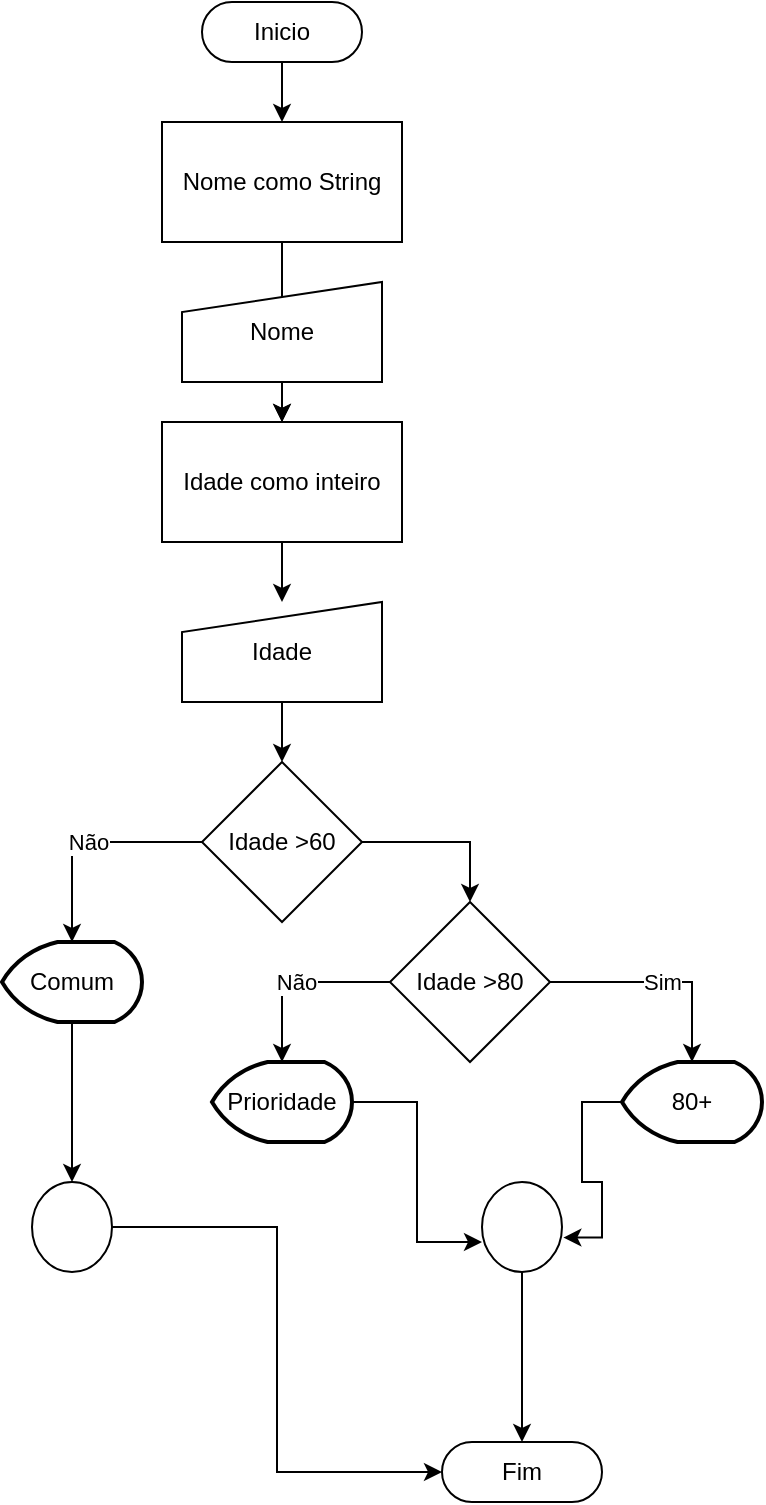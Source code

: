 <mxfile version="21.7.2" type="github">
  <diagram id="C5RBs43oDa-KdzZeNtuy" name="Page-1">
    <mxGraphModel dx="874" dy="452" grid="1" gridSize="10" guides="1" tooltips="1" connect="1" arrows="1" fold="1" page="1" pageScale="1" pageWidth="827" pageHeight="1169" math="0" shadow="0">
      <root>
        <mxCell id="WIyWlLk6GJQsqaUBKTNV-0" />
        <mxCell id="WIyWlLk6GJQsqaUBKTNV-1" parent="WIyWlLk6GJQsqaUBKTNV-0" />
        <mxCell id="uDZbCRR8bxzwmYcP82YN-36" value="" style="edgeStyle=orthogonalEdgeStyle;rounded=0;orthogonalLoop=1;jettySize=auto;html=1;" edge="1" parent="WIyWlLk6GJQsqaUBKTNV-1" source="uDZbCRR8bxzwmYcP82YN-34" target="uDZbCRR8bxzwmYcP82YN-35">
          <mxGeometry relative="1" as="geometry" />
        </mxCell>
        <mxCell id="uDZbCRR8bxzwmYcP82YN-34" value="Inicio" style="html=1;dashed=0;whiteSpace=wrap;shape=mxgraph.dfd.start" vertex="1" parent="WIyWlLk6GJQsqaUBKTNV-1">
          <mxGeometry x="320" y="10" width="80" height="30" as="geometry" />
        </mxCell>
        <mxCell id="uDZbCRR8bxzwmYcP82YN-68" value="" style="edgeStyle=orthogonalEdgeStyle;rounded=0;orthogonalLoop=1;jettySize=auto;html=1;" edge="1" parent="WIyWlLk6GJQsqaUBKTNV-1" source="uDZbCRR8bxzwmYcP82YN-35" target="uDZbCRR8bxzwmYcP82YN-38">
          <mxGeometry relative="1" as="geometry" />
        </mxCell>
        <mxCell id="uDZbCRR8bxzwmYcP82YN-35" value="Nome como String" style="whiteSpace=wrap;html=1;dashed=0;" vertex="1" parent="WIyWlLk6GJQsqaUBKTNV-1">
          <mxGeometry x="300" y="70" width="120" height="60" as="geometry" />
        </mxCell>
        <mxCell id="uDZbCRR8bxzwmYcP82YN-39" value="" style="edgeStyle=orthogonalEdgeStyle;rounded=0;orthogonalLoop=1;jettySize=auto;html=1;" edge="1" parent="WIyWlLk6GJQsqaUBKTNV-1" source="uDZbCRR8bxzwmYcP82YN-37" target="uDZbCRR8bxzwmYcP82YN-38">
          <mxGeometry relative="1" as="geometry" />
        </mxCell>
        <mxCell id="uDZbCRR8bxzwmYcP82YN-37" value="Nome" style="shape=manualInput;whiteSpace=wrap;html=1;dashed=0;size=15;" vertex="1" parent="WIyWlLk6GJQsqaUBKTNV-1">
          <mxGeometry x="310" y="150" width="100" height="50" as="geometry" />
        </mxCell>
        <mxCell id="uDZbCRR8bxzwmYcP82YN-42" value="" style="edgeStyle=orthogonalEdgeStyle;rounded=0;orthogonalLoop=1;jettySize=auto;html=1;" edge="1" parent="WIyWlLk6GJQsqaUBKTNV-1" source="uDZbCRR8bxzwmYcP82YN-38" target="uDZbCRR8bxzwmYcP82YN-40">
          <mxGeometry relative="1" as="geometry" />
        </mxCell>
        <mxCell id="uDZbCRR8bxzwmYcP82YN-38" value="Idade como inteiro" style="whiteSpace=wrap;html=1;dashed=0;" vertex="1" parent="WIyWlLk6GJQsqaUBKTNV-1">
          <mxGeometry x="300" y="220" width="120" height="60" as="geometry" />
        </mxCell>
        <mxCell id="uDZbCRR8bxzwmYcP82YN-44" value="" style="edgeStyle=orthogonalEdgeStyle;rounded=0;orthogonalLoop=1;jettySize=auto;html=1;" edge="1" parent="WIyWlLk6GJQsqaUBKTNV-1" source="uDZbCRR8bxzwmYcP82YN-40" target="uDZbCRR8bxzwmYcP82YN-43">
          <mxGeometry relative="1" as="geometry" />
        </mxCell>
        <mxCell id="uDZbCRR8bxzwmYcP82YN-40" value="Idade" style="shape=manualInput;whiteSpace=wrap;html=1;dashed=0;size=15;" vertex="1" parent="WIyWlLk6GJQsqaUBKTNV-1">
          <mxGeometry x="310" y="310" width="100" height="50" as="geometry" />
        </mxCell>
        <mxCell id="uDZbCRR8bxzwmYcP82YN-55" style="edgeStyle=orthogonalEdgeStyle;rounded=0;orthogonalLoop=1;jettySize=auto;html=1;entryX=0.5;entryY=0;entryDx=0;entryDy=0;" edge="1" parent="WIyWlLk6GJQsqaUBKTNV-1" source="uDZbCRR8bxzwmYcP82YN-43" target="uDZbCRR8bxzwmYcP82YN-54">
          <mxGeometry relative="1" as="geometry" />
        </mxCell>
        <mxCell id="uDZbCRR8bxzwmYcP82YN-62" value="Não" style="edgeStyle=orthogonalEdgeStyle;rounded=0;orthogonalLoop=1;jettySize=auto;html=1;entryX=0.5;entryY=0;entryDx=0;entryDy=0;entryPerimeter=0;" edge="1" parent="WIyWlLk6GJQsqaUBKTNV-1" source="uDZbCRR8bxzwmYcP82YN-43" target="uDZbCRR8bxzwmYcP82YN-57">
          <mxGeometry relative="1" as="geometry" />
        </mxCell>
        <mxCell id="uDZbCRR8bxzwmYcP82YN-43" value="Idade &amp;gt;60" style="rhombus;whiteSpace=wrap;html=1;dashed=0;" vertex="1" parent="WIyWlLk6GJQsqaUBKTNV-1">
          <mxGeometry x="320" y="390" width="80" height="80" as="geometry" />
        </mxCell>
        <mxCell id="uDZbCRR8bxzwmYcP82YN-60" value="Sim" style="edgeStyle=orthogonalEdgeStyle;rounded=0;orthogonalLoop=1;jettySize=auto;html=1;entryX=0.5;entryY=0;entryDx=0;entryDy=0;entryPerimeter=0;" edge="1" parent="WIyWlLk6GJQsqaUBKTNV-1" source="uDZbCRR8bxzwmYcP82YN-54" target="uDZbCRR8bxzwmYcP82YN-59">
          <mxGeometry relative="1" as="geometry" />
        </mxCell>
        <mxCell id="uDZbCRR8bxzwmYcP82YN-61" value="Não" style="edgeStyle=orthogonalEdgeStyle;rounded=0;orthogonalLoop=1;jettySize=auto;html=1;entryX=0.5;entryY=0;entryDx=0;entryDy=0;entryPerimeter=0;" edge="1" parent="WIyWlLk6GJQsqaUBKTNV-1" source="uDZbCRR8bxzwmYcP82YN-54" target="uDZbCRR8bxzwmYcP82YN-58">
          <mxGeometry relative="1" as="geometry" />
        </mxCell>
        <mxCell id="uDZbCRR8bxzwmYcP82YN-54" value="Idade &amp;gt;80" style="rhombus;whiteSpace=wrap;html=1;dashed=0;" vertex="1" parent="WIyWlLk6GJQsqaUBKTNV-1">
          <mxGeometry x="414" y="460" width="80" height="80" as="geometry" />
        </mxCell>
        <mxCell id="uDZbCRR8bxzwmYcP82YN-78" style="edgeStyle=orthogonalEdgeStyle;rounded=0;orthogonalLoop=1;jettySize=auto;html=1;entryX=0.5;entryY=0;entryDx=0;entryDy=0;entryPerimeter=0;" edge="1" parent="WIyWlLk6GJQsqaUBKTNV-1" source="uDZbCRR8bxzwmYcP82YN-57" target="uDZbCRR8bxzwmYcP82YN-77">
          <mxGeometry relative="1" as="geometry" />
        </mxCell>
        <mxCell id="uDZbCRR8bxzwmYcP82YN-57" value="Comum" style="strokeWidth=2;html=1;shape=mxgraph.flowchart.display;whiteSpace=wrap;" vertex="1" parent="WIyWlLk6GJQsqaUBKTNV-1">
          <mxGeometry x="220" y="480" width="70" height="40" as="geometry" />
        </mxCell>
        <mxCell id="uDZbCRR8bxzwmYcP82YN-65" style="edgeStyle=orthogonalEdgeStyle;rounded=0;orthogonalLoop=1;jettySize=auto;html=1;entryX=0;entryY=0.667;entryDx=0;entryDy=0;entryPerimeter=0;" edge="1" parent="WIyWlLk6GJQsqaUBKTNV-1" source="uDZbCRR8bxzwmYcP82YN-58" target="uDZbCRR8bxzwmYcP82YN-63">
          <mxGeometry relative="1" as="geometry" />
        </mxCell>
        <mxCell id="uDZbCRR8bxzwmYcP82YN-58" value="Prioridade" style="strokeWidth=2;html=1;shape=mxgraph.flowchart.display;whiteSpace=wrap;" vertex="1" parent="WIyWlLk6GJQsqaUBKTNV-1">
          <mxGeometry x="325" y="540" width="70" height="40" as="geometry" />
        </mxCell>
        <mxCell id="uDZbCRR8bxzwmYcP82YN-64" style="edgeStyle=orthogonalEdgeStyle;rounded=0;orthogonalLoop=1;jettySize=auto;html=1;entryX=1.017;entryY=0.617;entryDx=0;entryDy=0;entryPerimeter=0;" edge="1" parent="WIyWlLk6GJQsqaUBKTNV-1" source="uDZbCRR8bxzwmYcP82YN-59" target="uDZbCRR8bxzwmYcP82YN-63">
          <mxGeometry relative="1" as="geometry" />
        </mxCell>
        <mxCell id="uDZbCRR8bxzwmYcP82YN-59" value="80+" style="strokeWidth=2;html=1;shape=mxgraph.flowchart.display;whiteSpace=wrap;" vertex="1" parent="WIyWlLk6GJQsqaUBKTNV-1">
          <mxGeometry x="530" y="540" width="70" height="40" as="geometry" />
        </mxCell>
        <mxCell id="uDZbCRR8bxzwmYcP82YN-81" style="edgeStyle=orthogonalEdgeStyle;rounded=0;orthogonalLoop=1;jettySize=auto;html=1;" edge="1" parent="WIyWlLk6GJQsqaUBKTNV-1" source="uDZbCRR8bxzwmYcP82YN-63">
          <mxGeometry relative="1" as="geometry">
            <mxPoint x="480" y="730" as="targetPoint" />
          </mxGeometry>
        </mxCell>
        <mxCell id="uDZbCRR8bxzwmYcP82YN-63" value="" style="verticalLabelPosition=bottom;verticalAlign=top;html=1;shape=mxgraph.flowchart.on-page_reference;" vertex="1" parent="WIyWlLk6GJQsqaUBKTNV-1">
          <mxGeometry x="460" y="600" width="40" height="45" as="geometry" />
        </mxCell>
        <mxCell id="uDZbCRR8bxzwmYcP82YN-75" value="Fim" style="html=1;dashed=0;whiteSpace=wrap;shape=mxgraph.dfd.start" vertex="1" parent="WIyWlLk6GJQsqaUBKTNV-1">
          <mxGeometry x="440" y="730" width="80" height="30" as="geometry" />
        </mxCell>
        <mxCell id="uDZbCRR8bxzwmYcP82YN-79" style="edgeStyle=orthogonalEdgeStyle;rounded=0;orthogonalLoop=1;jettySize=auto;html=1;entryX=0;entryY=0.5;entryDx=0;entryDy=0;entryPerimeter=0;" edge="1" parent="WIyWlLk6GJQsqaUBKTNV-1" source="uDZbCRR8bxzwmYcP82YN-77" target="uDZbCRR8bxzwmYcP82YN-75">
          <mxGeometry relative="1" as="geometry" />
        </mxCell>
        <mxCell id="uDZbCRR8bxzwmYcP82YN-77" value="" style="verticalLabelPosition=bottom;verticalAlign=top;html=1;shape=mxgraph.flowchart.on-page_reference;" vertex="1" parent="WIyWlLk6GJQsqaUBKTNV-1">
          <mxGeometry x="235" y="600" width="40" height="45" as="geometry" />
        </mxCell>
      </root>
    </mxGraphModel>
  </diagram>
</mxfile>

